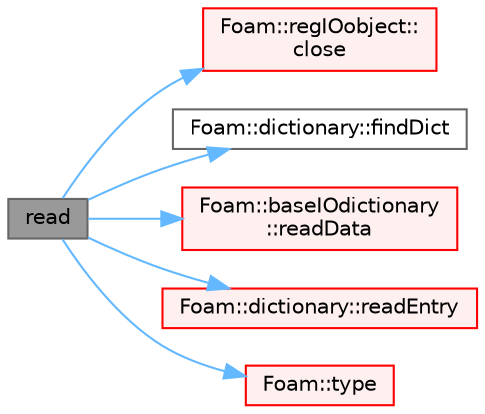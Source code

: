 digraph "read"
{
 // LATEX_PDF_SIZE
  bgcolor="transparent";
  edge [fontname=Helvetica,fontsize=10,labelfontname=Helvetica,labelfontsize=10];
  node [fontname=Helvetica,fontsize=10,shape=box,height=0.2,width=0.4];
  rankdir="LR";
  Node1 [id="Node000001",label="read",height=0.2,width=0.4,color="gray40", fillcolor="grey60", style="filled", fontcolor="black",tooltip=" "];
  Node1 -> Node2 [id="edge1_Node000001_Node000002",color="steelblue1",style="solid",tooltip=" "];
  Node2 [id="Node000002",label="Foam::regIOobject::\lclose",height=0.2,width=0.4,color="red", fillcolor="#FFF0F0", style="filled",URL="$classFoam_1_1regIOobject.html#a5ae591df94fc66ccb85cbb6565368bca",tooltip=" "];
  Node1 -> Node7 [id="edge2_Node000001_Node000007",color="steelblue1",style="solid",tooltip=" "];
  Node7 [id="Node000007",label="Foam::dictionary::findDict",height=0.2,width=0.4,color="grey40", fillcolor="white", style="filled",URL="$classFoam_1_1dictionary.html#a245770797b6291518446e960b6c251cb",tooltip=" "];
  Node1 -> Node8 [id="edge3_Node000001_Node000008",color="steelblue1",style="solid",tooltip=" "];
  Node8 [id="Node000008",label="Foam::baseIOdictionary\l::readData",height=0.2,width=0.4,color="red", fillcolor="#FFF0F0", style="filled",URL="$classFoam_1_1baseIOdictionary.html#ac3b3d77e7369ae2785973778644137c5",tooltip=" "];
  Node1 -> Node16 [id="edge4_Node000001_Node000016",color="steelblue1",style="solid",tooltip=" "];
  Node16 [id="Node000016",label="Foam::dictionary::readEntry",height=0.2,width=0.4,color="red", fillcolor="#FFF0F0", style="filled",URL="$classFoam_1_1dictionary.html#a32e06812ab7dedd7ffe59fc7d8102346",tooltip=" "];
  Node1 -> Node20 [id="edge5_Node000001_Node000020",color="steelblue1",style="solid",tooltip=" "];
  Node20 [id="Node000020",label="Foam::type",height=0.2,width=0.4,color="red", fillcolor="#FFF0F0", style="filled",URL="$namespaceFoam.html#a69e2e8a647a7073be8ce6437c0aff762",tooltip=" "];
}
